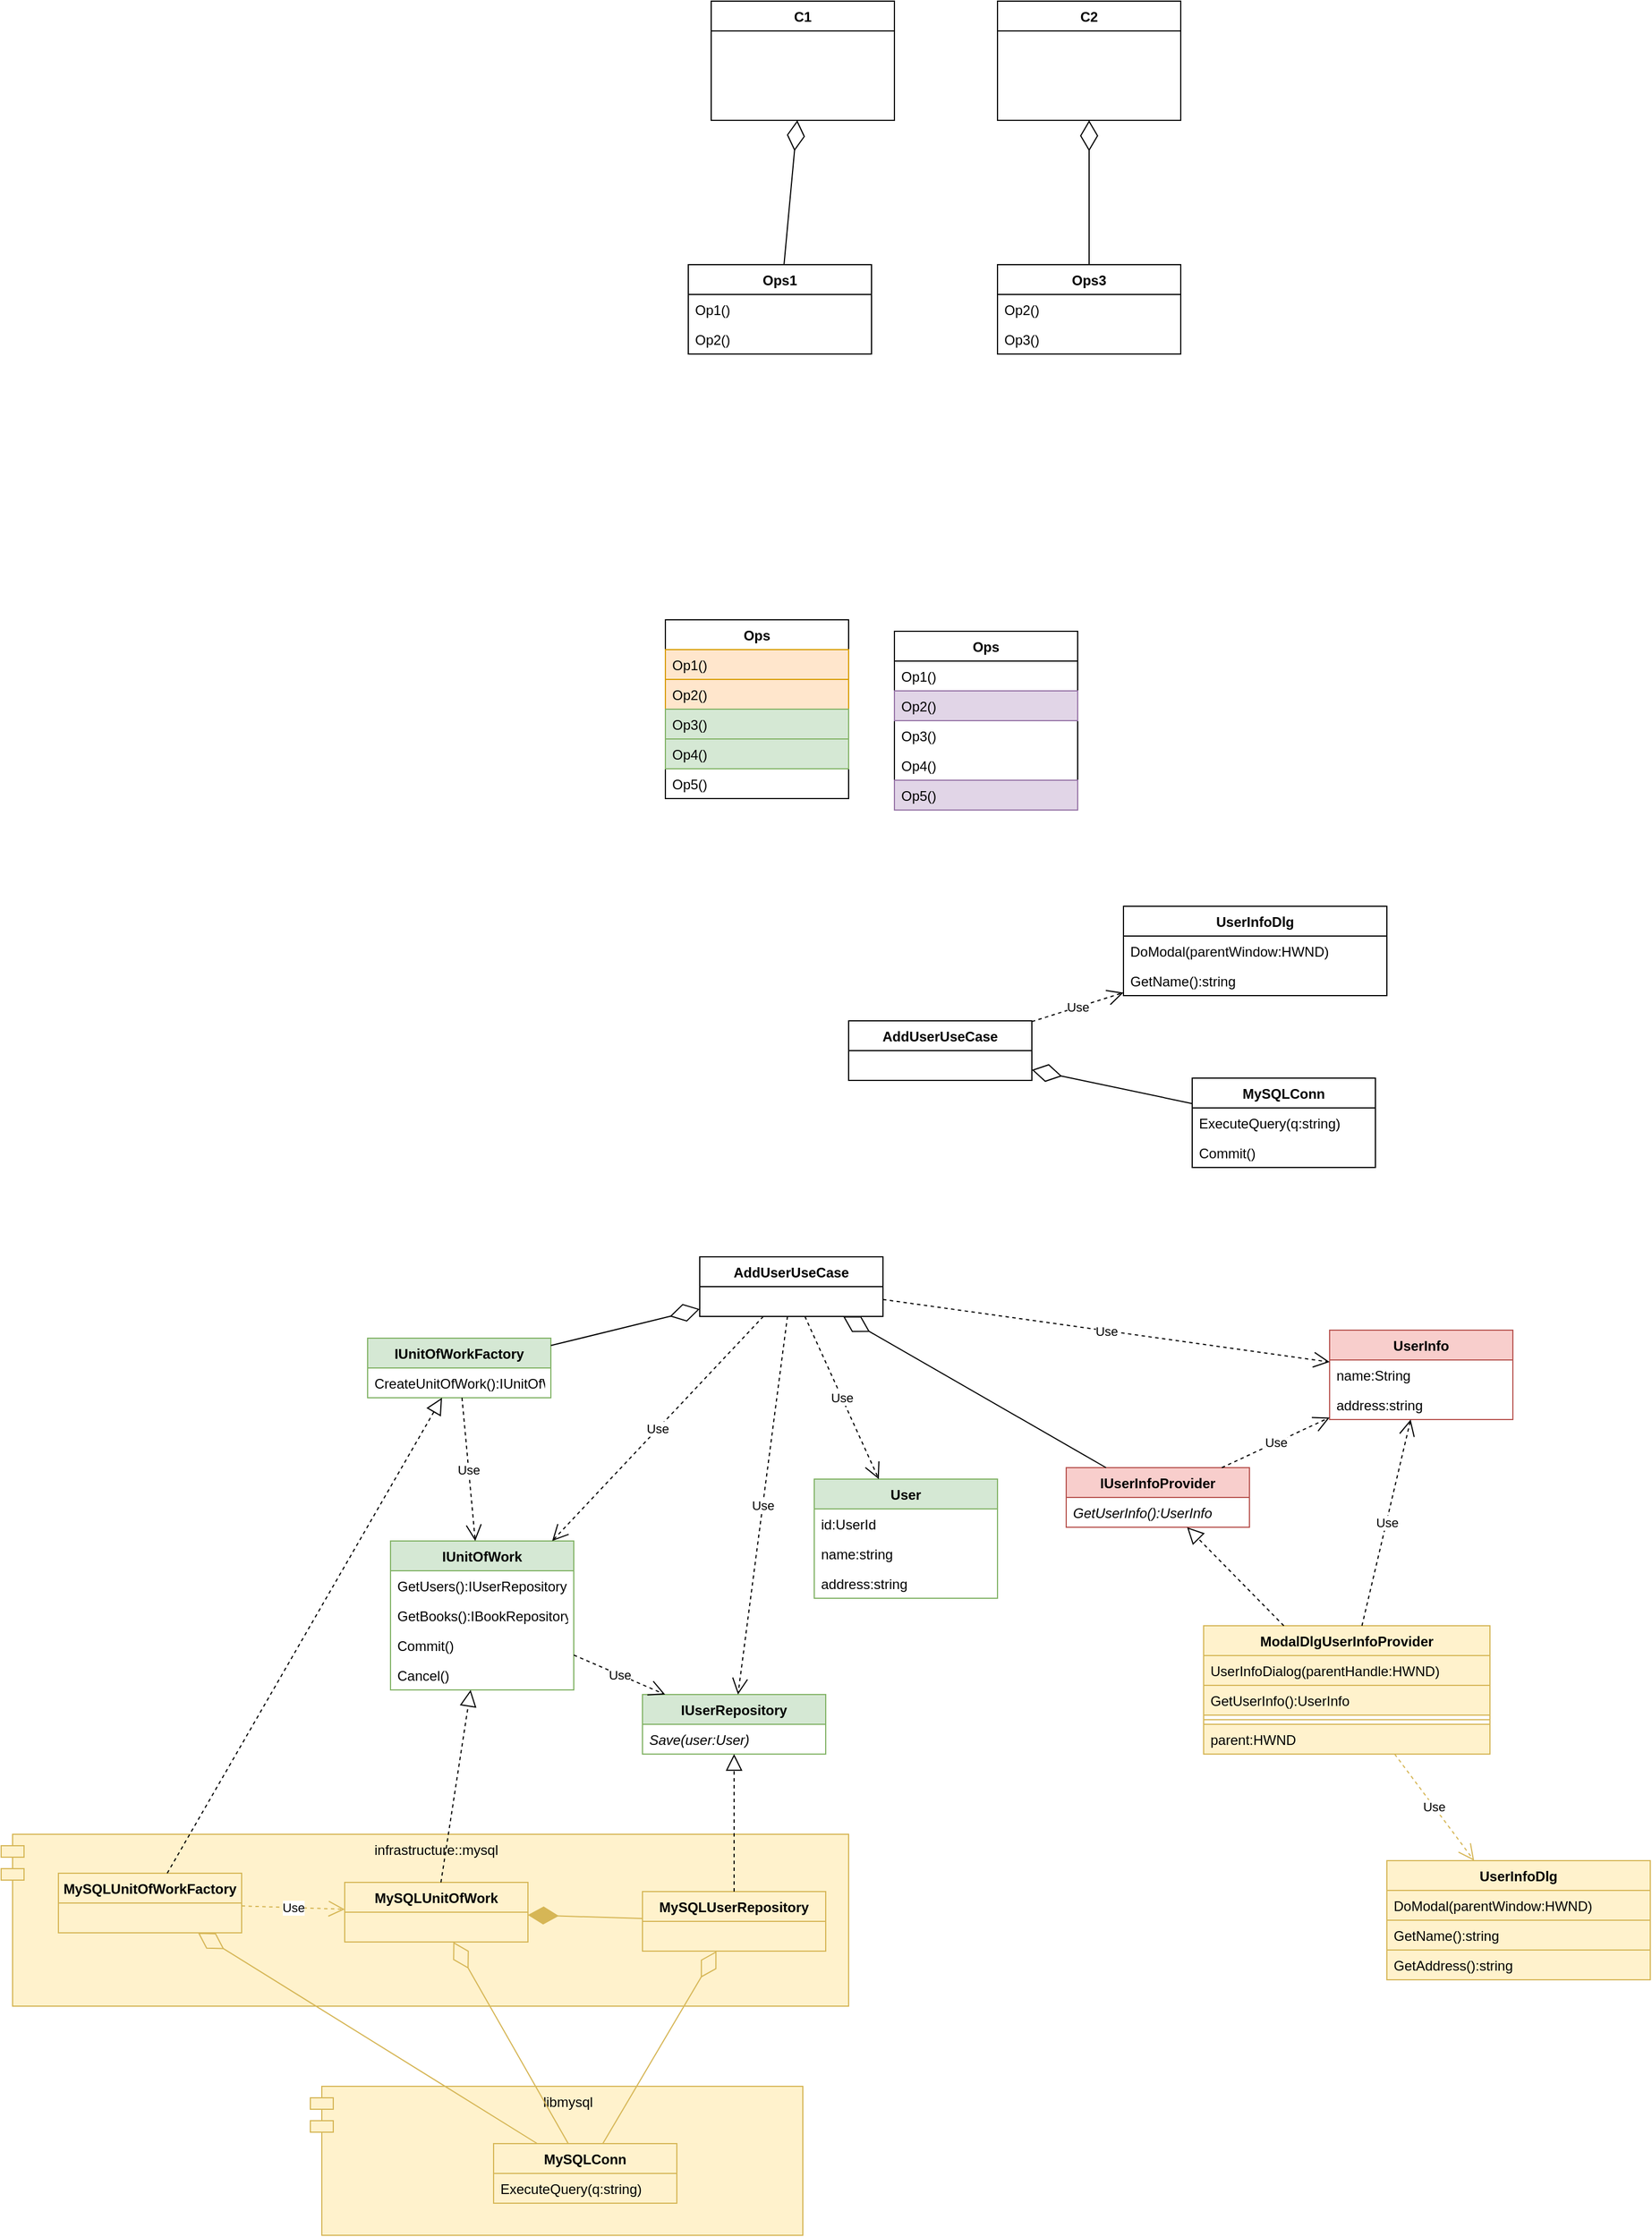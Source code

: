 <mxfile version="14.1.8" type="device"><diagram id="7nuLoMVvRD5tWihp7vIh" name="Страница 1"><mxGraphModel dx="2310" dy="916" grid="1" gridSize="10" guides="1" tooltips="1" connect="1" arrows="1" fold="1" page="1" pageScale="1" pageWidth="827" pageHeight="1169" math="0" shadow="0"><root><mxCell id="0"/><mxCell id="1" parent="0"/><mxCell id="mOiXwI7L3FG3cI6cq_dr-128" value="libmysql" style="shape=module;align=left;spacingLeft=20;align=center;verticalAlign=top;fillColor=#fff2cc;strokeColor=#d6b656;" vertex="1" parent="1"><mxGeometry x="-230" y="1830" width="430" height="130" as="geometry"/></mxCell><mxCell id="mOiXwI7L3FG3cI6cq_dr-127" value="infrastructure::mysql" style="shape=module;align=left;spacingLeft=20;align=center;verticalAlign=top;fillColor=#fff2cc;strokeColor=#d6b656;" vertex="1" parent="1"><mxGeometry x="-500" y="1610" width="740" height="150" as="geometry"/></mxCell><mxCell id="mOiXwI7L3FG3cI6cq_dr-7" value="C1" style="swimlane;fontStyle=1;align=center;verticalAlign=top;childLayout=stackLayout;horizontal=1;startSize=26;horizontalStack=0;resizeParent=1;resizeParentMax=0;resizeLast=0;collapsible=1;marginBottom=0;" vertex="1" parent="1"><mxGeometry x="120" y="10" width="160" height="104" as="geometry"/></mxCell><mxCell id="mOiXwI7L3FG3cI6cq_dr-11" value="C2" style="swimlane;fontStyle=1;align=center;verticalAlign=top;childLayout=stackLayout;horizontal=1;startSize=26;horizontalStack=0;resizeParent=1;resizeParentMax=0;resizeLast=0;collapsible=1;marginBottom=0;" vertex="1" parent="1"><mxGeometry x="370" y="10" width="160" height="104" as="geometry"/></mxCell><mxCell id="mOiXwI7L3FG3cI6cq_dr-15" value="Ops1" style="swimlane;fontStyle=1;align=center;verticalAlign=top;childLayout=stackLayout;horizontal=1;startSize=26;horizontalStack=0;resizeParent=1;resizeParentMax=0;resizeLast=0;collapsible=1;marginBottom=0;" vertex="1" parent="1"><mxGeometry x="100" y="240" width="160" height="78" as="geometry"/></mxCell><mxCell id="mOiXwI7L3FG3cI6cq_dr-16" value="Op1()" style="text;strokeColor=none;fillColor=none;align=left;verticalAlign=top;spacingLeft=4;spacingRight=4;overflow=hidden;rotatable=0;points=[[0,0.5],[1,0.5]];portConstraint=eastwest;" vertex="1" parent="mOiXwI7L3FG3cI6cq_dr-15"><mxGeometry y="26" width="160" height="26" as="geometry"/></mxCell><mxCell id="mOiXwI7L3FG3cI6cq_dr-42" value="Op2()" style="text;strokeColor=none;fillColor=none;align=left;verticalAlign=top;spacingLeft=4;spacingRight=4;overflow=hidden;rotatable=0;points=[[0,0.5],[1,0.5]];portConstraint=eastwest;" vertex="1" parent="mOiXwI7L3FG3cI6cq_dr-15"><mxGeometry y="52" width="160" height="26" as="geometry"/></mxCell><mxCell id="mOiXwI7L3FG3cI6cq_dr-19" value="Ops3" style="swimlane;fontStyle=1;align=center;verticalAlign=top;childLayout=stackLayout;horizontal=1;startSize=26;horizontalStack=0;resizeParent=1;resizeParentMax=0;resizeLast=0;collapsible=1;marginBottom=0;" vertex="1" parent="1"><mxGeometry x="370" y="240" width="160" height="78" as="geometry"/></mxCell><mxCell id="mOiXwI7L3FG3cI6cq_dr-43" value="Op2()" style="text;strokeColor=none;fillColor=none;align=left;verticalAlign=top;spacingLeft=4;spacingRight=4;overflow=hidden;rotatable=0;points=[[0,0.5],[1,0.5]];portConstraint=eastwest;" vertex="1" parent="mOiXwI7L3FG3cI6cq_dr-19"><mxGeometry y="26" width="160" height="26" as="geometry"/></mxCell><mxCell id="mOiXwI7L3FG3cI6cq_dr-22" value="Op3()" style="text;strokeColor=none;fillColor=none;align=left;verticalAlign=top;spacingLeft=4;spacingRight=4;overflow=hidden;rotatable=0;points=[[0,0.5],[1,0.5]];portConstraint=eastwest;" vertex="1" parent="mOiXwI7L3FG3cI6cq_dr-19"><mxGeometry y="52" width="160" height="26" as="geometry"/></mxCell><mxCell id="mOiXwI7L3FG3cI6cq_dr-23" value="" style="endArrow=diamondThin;endFill=0;endSize=24;html=1;" edge="1" parent="1" source="mOiXwI7L3FG3cI6cq_dr-15" target="mOiXwI7L3FG3cI6cq_dr-7"><mxGeometry width="160" relative="1" as="geometry"><mxPoint x="150" y="200" as="sourcePoint"/><mxPoint x="310" y="200" as="targetPoint"/></mxGeometry></mxCell><mxCell id="mOiXwI7L3FG3cI6cq_dr-26" value="" style="endArrow=diamondThin;endFill=0;endSize=24;html=1;" edge="1" parent="1" source="mOiXwI7L3FG3cI6cq_dr-19" target="mOiXwI7L3FG3cI6cq_dr-11"><mxGeometry width="160" relative="1" as="geometry"><mxPoint x="150" y="200" as="sourcePoint"/><mxPoint x="310" y="200" as="targetPoint"/></mxGeometry></mxCell><mxCell id="mOiXwI7L3FG3cI6cq_dr-30" value="Ops" style="swimlane;fontStyle=1;align=center;verticalAlign=top;childLayout=stackLayout;horizontal=1;startSize=26;horizontalStack=0;resizeParent=1;resizeParentMax=0;resizeLast=0;collapsible=1;marginBottom=0;" vertex="1" parent="1"><mxGeometry x="80" y="550" width="160" height="156" as="geometry"/></mxCell><mxCell id="mOiXwI7L3FG3cI6cq_dr-31" value="Op1()" style="text;strokeColor=#d79b00;fillColor=#ffe6cc;align=left;verticalAlign=top;spacingLeft=4;spacingRight=4;overflow=hidden;rotatable=0;points=[[0,0.5],[1,0.5]];portConstraint=eastwest;" vertex="1" parent="mOiXwI7L3FG3cI6cq_dr-30"><mxGeometry y="26" width="160" height="26" as="geometry"/></mxCell><mxCell id="mOiXwI7L3FG3cI6cq_dr-32" value="Op2()" style="text;strokeColor=#d79b00;fillColor=#ffe6cc;align=left;verticalAlign=top;spacingLeft=4;spacingRight=4;overflow=hidden;rotatable=0;points=[[0,0.5],[1,0.5]];portConstraint=eastwest;" vertex="1" parent="mOiXwI7L3FG3cI6cq_dr-30"><mxGeometry y="52" width="160" height="26" as="geometry"/></mxCell><mxCell id="mOiXwI7L3FG3cI6cq_dr-33" value="Op3()" style="text;strokeColor=#82b366;fillColor=#d5e8d4;align=left;verticalAlign=top;spacingLeft=4;spacingRight=4;overflow=hidden;rotatable=0;points=[[0,0.5],[1,0.5]];portConstraint=eastwest;" vertex="1" parent="mOiXwI7L3FG3cI6cq_dr-30"><mxGeometry y="78" width="160" height="26" as="geometry"/></mxCell><mxCell id="mOiXwI7L3FG3cI6cq_dr-34" value="Op4()" style="text;strokeColor=#82b366;fillColor=#d5e8d4;align=left;verticalAlign=top;spacingLeft=4;spacingRight=4;overflow=hidden;rotatable=0;points=[[0,0.5],[1,0.5]];portConstraint=eastwest;" vertex="1" parent="mOiXwI7L3FG3cI6cq_dr-30"><mxGeometry y="104" width="160" height="26" as="geometry"/></mxCell><mxCell id="mOiXwI7L3FG3cI6cq_dr-35" value="Op5()" style="text;strokeColor=none;fillColor=none;align=left;verticalAlign=top;spacingLeft=4;spacingRight=4;overflow=hidden;rotatable=0;points=[[0,0.5],[1,0.5]];portConstraint=eastwest;" vertex="1" parent="mOiXwI7L3FG3cI6cq_dr-30"><mxGeometry y="130" width="160" height="26" as="geometry"/></mxCell><mxCell id="mOiXwI7L3FG3cI6cq_dr-36" value="Ops" style="swimlane;fontStyle=1;align=center;verticalAlign=top;childLayout=stackLayout;horizontal=1;startSize=26;horizontalStack=0;resizeParent=1;resizeParentMax=0;resizeLast=0;collapsible=1;marginBottom=0;" vertex="1" parent="1"><mxGeometry x="280" y="560" width="160" height="156" as="geometry"/></mxCell><mxCell id="mOiXwI7L3FG3cI6cq_dr-37" value="Op1()" style="text;align=left;verticalAlign=top;spacingLeft=4;spacingRight=4;overflow=hidden;rotatable=0;points=[[0,0.5],[1,0.5]];portConstraint=eastwest;" vertex="1" parent="mOiXwI7L3FG3cI6cq_dr-36"><mxGeometry y="26" width="160" height="26" as="geometry"/></mxCell><mxCell id="mOiXwI7L3FG3cI6cq_dr-38" value="Op2()" style="text;align=left;verticalAlign=top;spacingLeft=4;spacingRight=4;overflow=hidden;rotatable=0;points=[[0,0.5],[1,0.5]];portConstraint=eastwest;fillColor=#e1d5e7;strokeColor=#9673a6;" vertex="1" parent="mOiXwI7L3FG3cI6cq_dr-36"><mxGeometry y="52" width="160" height="26" as="geometry"/></mxCell><mxCell id="mOiXwI7L3FG3cI6cq_dr-39" value="Op3()" style="text;align=left;verticalAlign=top;spacingLeft=4;spacingRight=4;overflow=hidden;rotatable=0;points=[[0,0.5],[1,0.5]];portConstraint=eastwest;" vertex="1" parent="mOiXwI7L3FG3cI6cq_dr-36"><mxGeometry y="78" width="160" height="26" as="geometry"/></mxCell><mxCell id="mOiXwI7L3FG3cI6cq_dr-40" value="Op4()" style="text;align=left;verticalAlign=top;spacingLeft=4;spacingRight=4;overflow=hidden;rotatable=0;points=[[0,0.5],[1,0.5]];portConstraint=eastwest;" vertex="1" parent="mOiXwI7L3FG3cI6cq_dr-36"><mxGeometry y="104" width="160" height="26" as="geometry"/></mxCell><mxCell id="mOiXwI7L3FG3cI6cq_dr-41" value="Op5()" style="text;strokeColor=#9673a6;fillColor=#e1d5e7;align=left;verticalAlign=top;spacingLeft=4;spacingRight=4;overflow=hidden;rotatable=0;points=[[0,0.5],[1,0.5]];portConstraint=eastwest;" vertex="1" parent="mOiXwI7L3FG3cI6cq_dr-36"><mxGeometry y="130" width="160" height="26" as="geometry"/></mxCell><mxCell id="mOiXwI7L3FG3cI6cq_dr-44" value="AddUserUseCase" style="swimlane;fontStyle=1;align=center;verticalAlign=top;childLayout=stackLayout;horizontal=1;startSize=26;horizontalStack=0;resizeParent=1;resizeParentMax=0;resizeLast=0;collapsible=1;marginBottom=0;" vertex="1" parent="1"><mxGeometry x="240" y="900" width="160" height="52" as="geometry"/></mxCell><mxCell id="mOiXwI7L3FG3cI6cq_dr-48" value="UserInfoDlg" style="swimlane;fontStyle=1;align=center;verticalAlign=top;childLayout=stackLayout;horizontal=1;startSize=26;horizontalStack=0;resizeParent=1;resizeParentMax=0;resizeLast=0;collapsible=1;marginBottom=0;" vertex="1" parent="1"><mxGeometry x="480" y="800" width="230" height="78" as="geometry"/></mxCell><mxCell id="mOiXwI7L3FG3cI6cq_dr-49" value="DoModal(parentWindow:HWND)" style="text;strokeColor=none;fillColor=none;align=left;verticalAlign=top;spacingLeft=4;spacingRight=4;overflow=hidden;rotatable=0;points=[[0,0.5],[1,0.5]];portConstraint=eastwest;" vertex="1" parent="mOiXwI7L3FG3cI6cq_dr-48"><mxGeometry y="26" width="230" height="26" as="geometry"/></mxCell><mxCell id="mOiXwI7L3FG3cI6cq_dr-54" value="GetName():string" style="text;strokeColor=none;fillColor=none;align=left;verticalAlign=top;spacingLeft=4;spacingRight=4;overflow=hidden;rotatable=0;points=[[0,0.5],[1,0.5]];portConstraint=eastwest;" vertex="1" parent="mOiXwI7L3FG3cI6cq_dr-48"><mxGeometry y="52" width="230" height="26" as="geometry"/></mxCell><mxCell id="mOiXwI7L3FG3cI6cq_dr-53" value="Use" style="endArrow=open;endSize=12;dashed=1;html=1;" edge="1" parent="1" source="mOiXwI7L3FG3cI6cq_dr-44" target="mOiXwI7L3FG3cI6cq_dr-48"><mxGeometry width="160" relative="1" as="geometry"><mxPoint x="330" y="1020" as="sourcePoint"/><mxPoint x="490" y="1020" as="targetPoint"/></mxGeometry></mxCell><mxCell id="mOiXwI7L3FG3cI6cq_dr-55" value="MySQLConn" style="swimlane;fontStyle=1;align=center;verticalAlign=top;childLayout=stackLayout;horizontal=1;startSize=26;horizontalStack=0;resizeParent=1;resizeParentMax=0;resizeLast=0;collapsible=1;marginBottom=0;" vertex="1" parent="1"><mxGeometry x="540" y="950" width="160" height="78" as="geometry"/></mxCell><mxCell id="mOiXwI7L3FG3cI6cq_dr-56" value="ExecuteQuery(q:string)" style="text;strokeColor=none;fillColor=none;align=left;verticalAlign=top;spacingLeft=4;spacingRight=4;overflow=hidden;rotatable=0;points=[[0,0.5],[1,0.5]];portConstraint=eastwest;" vertex="1" parent="mOiXwI7L3FG3cI6cq_dr-55"><mxGeometry y="26" width="160" height="26" as="geometry"/></mxCell><mxCell id="mOiXwI7L3FG3cI6cq_dr-59" value="Commit()" style="text;strokeColor=none;fillColor=none;align=left;verticalAlign=top;spacingLeft=4;spacingRight=4;overflow=hidden;rotatable=0;points=[[0,0.5],[1,0.5]];portConstraint=eastwest;" vertex="1" parent="mOiXwI7L3FG3cI6cq_dr-55"><mxGeometry y="52" width="160" height="26" as="geometry"/></mxCell><mxCell id="mOiXwI7L3FG3cI6cq_dr-58" value="" style="endArrow=diamondThin;endFill=0;endSize=24;html=1;" edge="1" parent="1" source="mOiXwI7L3FG3cI6cq_dr-55" target="mOiXwI7L3FG3cI6cq_dr-44"><mxGeometry width="160" relative="1" as="geometry"><mxPoint x="240" y="1110" as="sourcePoint"/><mxPoint x="400" y="1110" as="targetPoint"/></mxGeometry></mxCell><mxCell id="mOiXwI7L3FG3cI6cq_dr-60" value="AddUserUseCase" style="swimlane;fontStyle=1;align=center;verticalAlign=top;childLayout=stackLayout;horizontal=1;startSize=26;horizontalStack=0;resizeParent=1;resizeParentMax=0;resizeLast=0;collapsible=1;marginBottom=0;" vertex="1" parent="1"><mxGeometry x="110" y="1106" width="160" height="52" as="geometry"/></mxCell><mxCell id="mOiXwI7L3FG3cI6cq_dr-61" value="IUserInfoProvider" style="swimlane;fontStyle=1;align=center;verticalAlign=top;childLayout=stackLayout;horizontal=1;startSize=26;horizontalStack=0;resizeParent=1;resizeParentMax=0;resizeLast=0;collapsible=1;marginBottom=0;fillColor=#f8cecc;strokeColor=#b85450;" vertex="1" parent="1"><mxGeometry x="430" y="1290" width="160" height="52" as="geometry"/></mxCell><mxCell id="mOiXwI7L3FG3cI6cq_dr-62" value="GetUserInfo():UserInfo" style="text;strokeColor=none;fillColor=none;align=left;verticalAlign=top;spacingLeft=4;spacingRight=4;overflow=hidden;rotatable=0;points=[[0,0.5],[1,0.5]];portConstraint=eastwest;fontStyle=2" vertex="1" parent="mOiXwI7L3FG3cI6cq_dr-61"><mxGeometry y="26" width="160" height="26" as="geometry"/></mxCell><mxCell id="mOiXwI7L3FG3cI6cq_dr-65" value="ModalDlgUserInfoProvider" style="swimlane;fontStyle=1;align=center;verticalAlign=top;childLayout=stackLayout;horizontal=1;startSize=26;horizontalStack=0;resizeParent=1;resizeParentMax=0;resizeLast=0;collapsible=1;marginBottom=0;fillColor=#fff2cc;strokeColor=#d6b656;" vertex="1" parent="1"><mxGeometry x="550" y="1428" width="250" height="112" as="geometry"/></mxCell><mxCell id="mOiXwI7L3FG3cI6cq_dr-66" value="UserInfoDialog(parentHandle:HWND)" style="text;strokeColor=#d6b656;fillColor=#fff2cc;align=left;verticalAlign=top;spacingLeft=4;spacingRight=4;overflow=hidden;rotatable=0;points=[[0,0.5],[1,0.5]];portConstraint=eastwest;" vertex="1" parent="mOiXwI7L3FG3cI6cq_dr-65"><mxGeometry y="26" width="250" height="26" as="geometry"/></mxCell><mxCell id="mOiXwI7L3FG3cI6cq_dr-70" value="GetUserInfo():UserInfo" style="text;strokeColor=#d6b656;fillColor=#fff2cc;align=left;verticalAlign=top;spacingLeft=4;spacingRight=4;overflow=hidden;rotatable=0;points=[[0,0.5],[1,0.5]];portConstraint=eastwest;fontStyle=0" vertex="1" parent="mOiXwI7L3FG3cI6cq_dr-65"><mxGeometry y="52" width="250" height="26" as="geometry"/></mxCell><mxCell id="mOiXwI7L3FG3cI6cq_dr-67" value="" style="line;strokeWidth=1;fillColor=#fff2cc;align=left;verticalAlign=middle;spacingTop=-1;spacingLeft=3;spacingRight=3;rotatable=0;labelPosition=right;points=[];portConstraint=eastwest;strokeColor=#d6b656;" vertex="1" parent="mOiXwI7L3FG3cI6cq_dr-65"><mxGeometry y="78" width="250" height="8" as="geometry"/></mxCell><mxCell id="mOiXwI7L3FG3cI6cq_dr-68" value="parent:HWND" style="text;strokeColor=#d6b656;fillColor=#fff2cc;align=left;verticalAlign=top;spacingLeft=4;spacingRight=4;overflow=hidden;rotatable=0;points=[[0,0.5],[1,0.5]];portConstraint=eastwest;" vertex="1" parent="mOiXwI7L3FG3cI6cq_dr-65"><mxGeometry y="86" width="250" height="26" as="geometry"/></mxCell><mxCell id="mOiXwI7L3FG3cI6cq_dr-69" value="" style="endArrow=block;dashed=1;endFill=0;endSize=12;html=1;" edge="1" parent="1" source="mOiXwI7L3FG3cI6cq_dr-65" target="mOiXwI7L3FG3cI6cq_dr-61"><mxGeometry width="160" relative="1" as="geometry"><mxPoint x="440" y="1410" as="sourcePoint"/><mxPoint x="600" y="1410" as="targetPoint"/></mxGeometry></mxCell><mxCell id="mOiXwI7L3FG3cI6cq_dr-71" value="UserInfoDlg" style="swimlane;fontStyle=1;align=center;verticalAlign=top;childLayout=stackLayout;horizontal=1;startSize=26;horizontalStack=0;resizeParent=1;resizeParentMax=0;resizeLast=0;collapsible=1;marginBottom=0;fillColor=#fff2cc;strokeColor=#d6b656;" vertex="1" parent="1"><mxGeometry x="710" y="1633" width="230" height="104" as="geometry"/></mxCell><mxCell id="mOiXwI7L3FG3cI6cq_dr-72" value="DoModal(parentWindow:HWND)" style="text;strokeColor=#d6b656;fillColor=#fff2cc;align=left;verticalAlign=top;spacingLeft=4;spacingRight=4;overflow=hidden;rotatable=0;points=[[0,0.5],[1,0.5]];portConstraint=eastwest;" vertex="1" parent="mOiXwI7L3FG3cI6cq_dr-71"><mxGeometry y="26" width="230" height="26" as="geometry"/></mxCell><mxCell id="mOiXwI7L3FG3cI6cq_dr-73" value="GetName():string" style="text;strokeColor=#d6b656;fillColor=#fff2cc;align=left;verticalAlign=top;spacingLeft=4;spacingRight=4;overflow=hidden;rotatable=0;points=[[0,0.5],[1,0.5]];portConstraint=eastwest;" vertex="1" parent="mOiXwI7L3FG3cI6cq_dr-71"><mxGeometry y="52" width="230" height="26" as="geometry"/></mxCell><mxCell id="mOiXwI7L3FG3cI6cq_dr-75" value="GetAddress():string" style="text;strokeColor=#d6b656;fillColor=#fff2cc;align=left;verticalAlign=top;spacingLeft=4;spacingRight=4;overflow=hidden;rotatable=0;points=[[0,0.5],[1,0.5]];portConstraint=eastwest;" vertex="1" parent="mOiXwI7L3FG3cI6cq_dr-71"><mxGeometry y="78" width="230" height="26" as="geometry"/></mxCell><mxCell id="mOiXwI7L3FG3cI6cq_dr-74" value="Use" style="endArrow=open;endSize=12;dashed=1;html=1;fillColor=#fff2cc;strokeColor=#d6b656;" edge="1" parent="1" source="mOiXwI7L3FG3cI6cq_dr-65" target="mOiXwI7L3FG3cI6cq_dr-71"><mxGeometry width="160" relative="1" as="geometry"><mxPoint x="730" y="1640" as="sourcePoint"/><mxPoint x="890" y="1640" as="targetPoint"/></mxGeometry></mxCell><mxCell id="mOiXwI7L3FG3cI6cq_dr-76" value="UserInfo" style="swimlane;fontStyle=1;align=center;verticalAlign=top;childLayout=stackLayout;horizontal=1;startSize=26;horizontalStack=0;resizeParent=1;resizeParentMax=0;resizeLast=0;collapsible=1;marginBottom=0;fillColor=#f8cecc;strokeColor=#b85450;" vertex="1" parent="1"><mxGeometry x="660" y="1170" width="160" height="78" as="geometry"/></mxCell><mxCell id="mOiXwI7L3FG3cI6cq_dr-77" value="name:String" style="text;strokeColor=none;fillColor=none;align=left;verticalAlign=top;spacingLeft=4;spacingRight=4;overflow=hidden;rotatable=0;points=[[0,0.5],[1,0.5]];portConstraint=eastwest;" vertex="1" parent="mOiXwI7L3FG3cI6cq_dr-76"><mxGeometry y="26" width="160" height="26" as="geometry"/></mxCell><mxCell id="mOiXwI7L3FG3cI6cq_dr-79" value="address:string" style="text;strokeColor=none;fillColor=none;align=left;verticalAlign=top;spacingLeft=4;spacingRight=4;overflow=hidden;rotatable=0;points=[[0,0.5],[1,0.5]];portConstraint=eastwest;" vertex="1" parent="mOiXwI7L3FG3cI6cq_dr-76"><mxGeometry y="52" width="160" height="26" as="geometry"/></mxCell><mxCell id="mOiXwI7L3FG3cI6cq_dr-80" value="Use" style="endArrow=open;endSize=12;dashed=1;html=1;" edge="1" parent="1" source="mOiXwI7L3FG3cI6cq_dr-65" target="mOiXwI7L3FG3cI6cq_dr-76"><mxGeometry width="160" relative="1" as="geometry"><mxPoint x="730" y="1640" as="sourcePoint"/><mxPoint x="890" y="1640" as="targetPoint"/></mxGeometry></mxCell><mxCell id="mOiXwI7L3FG3cI6cq_dr-81" value="Use" style="endArrow=open;endSize=12;dashed=1;html=1;" edge="1" parent="1" source="mOiXwI7L3FG3cI6cq_dr-61" target="mOiXwI7L3FG3cI6cq_dr-76"><mxGeometry width="160" relative="1" as="geometry"><mxPoint x="730" y="1640" as="sourcePoint"/><mxPoint x="890" y="1640" as="targetPoint"/></mxGeometry></mxCell><mxCell id="mOiXwI7L3FG3cI6cq_dr-83" value="IUserRepository" style="swimlane;fontStyle=1;align=center;verticalAlign=top;childLayout=stackLayout;horizontal=1;startSize=26;horizontalStack=0;resizeParent=1;resizeParentMax=0;resizeLast=0;collapsible=1;marginBottom=0;fillColor=#d5e8d4;strokeColor=#82b366;" vertex="1" parent="1"><mxGeometry x="60" y="1488" width="160" height="52" as="geometry"/></mxCell><mxCell id="mOiXwI7L3FG3cI6cq_dr-84" value="Save(user:User)" style="text;strokeColor=none;fillColor=none;align=left;verticalAlign=top;spacingLeft=4;spacingRight=4;overflow=hidden;rotatable=0;points=[[0,0.5],[1,0.5]];portConstraint=eastwest;fontStyle=2" vertex="1" parent="mOiXwI7L3FG3cI6cq_dr-83"><mxGeometry y="26" width="160" height="26" as="geometry"/></mxCell><mxCell id="mOiXwI7L3FG3cI6cq_dr-87" value="" style="endArrow=diamondThin;endFill=0;endSize=24;html=1;" edge="1" parent="1" source="mOiXwI7L3FG3cI6cq_dr-61" target="mOiXwI7L3FG3cI6cq_dr-60"><mxGeometry width="160" relative="1" as="geometry"><mxPoint x="300" y="1380" as="sourcePoint"/><mxPoint x="460" y="1380" as="targetPoint"/></mxGeometry></mxCell><mxCell id="mOiXwI7L3FG3cI6cq_dr-88" value="Use" style="endArrow=open;endSize=12;dashed=1;html=1;" edge="1" parent="1" source="mOiXwI7L3FG3cI6cq_dr-60" target="mOiXwI7L3FG3cI6cq_dr-83"><mxGeometry width="160" relative="1" as="geometry"><mxPoint x="290" y="1330" as="sourcePoint"/><mxPoint x="450" y="1330" as="targetPoint"/></mxGeometry></mxCell><mxCell id="mOiXwI7L3FG3cI6cq_dr-89" value="User" style="swimlane;fontStyle=1;align=center;verticalAlign=top;childLayout=stackLayout;horizontal=1;startSize=26;horizontalStack=0;resizeParent=1;resizeParentMax=0;resizeLast=0;collapsible=1;marginBottom=0;fillColor=#d5e8d4;strokeColor=#82b366;" vertex="1" parent="1"><mxGeometry x="210" y="1300" width="160" height="104" as="geometry"/></mxCell><mxCell id="mOiXwI7L3FG3cI6cq_dr-92" value="id:UserId" style="text;strokeColor=none;fillColor=none;align=left;verticalAlign=top;spacingLeft=4;spacingRight=4;overflow=hidden;rotatable=0;points=[[0,0.5],[1,0.5]];portConstraint=eastwest;" vertex="1" parent="mOiXwI7L3FG3cI6cq_dr-89"><mxGeometry y="26" width="160" height="26" as="geometry"/></mxCell><mxCell id="mOiXwI7L3FG3cI6cq_dr-90" value="name:string" style="text;strokeColor=none;fillColor=none;align=left;verticalAlign=top;spacingLeft=4;spacingRight=4;overflow=hidden;rotatable=0;points=[[0,0.5],[1,0.5]];portConstraint=eastwest;" vertex="1" parent="mOiXwI7L3FG3cI6cq_dr-89"><mxGeometry y="52" width="160" height="26" as="geometry"/></mxCell><mxCell id="mOiXwI7L3FG3cI6cq_dr-93" value="address:string" style="text;strokeColor=none;fillColor=none;align=left;verticalAlign=top;spacingLeft=4;spacingRight=4;overflow=hidden;rotatable=0;points=[[0,0.5],[1,0.5]];portConstraint=eastwest;" vertex="1" parent="mOiXwI7L3FG3cI6cq_dr-89"><mxGeometry y="78" width="160" height="26" as="geometry"/></mxCell><mxCell id="mOiXwI7L3FG3cI6cq_dr-94" value="Use" style="endArrow=open;endSize=12;dashed=1;html=1;" edge="1" parent="1" source="mOiXwI7L3FG3cI6cq_dr-60" target="mOiXwI7L3FG3cI6cq_dr-89"><mxGeometry width="160" relative="1" as="geometry"><mxPoint x="290" y="1330" as="sourcePoint"/><mxPoint x="450" y="1330" as="targetPoint"/></mxGeometry></mxCell><mxCell id="mOiXwI7L3FG3cI6cq_dr-95" value="Use" style="endArrow=open;endSize=12;dashed=1;html=1;" edge="1" parent="1" source="mOiXwI7L3FG3cI6cq_dr-60" target="mOiXwI7L3FG3cI6cq_dr-76"><mxGeometry width="160" relative="1" as="geometry"><mxPoint x="730" y="1640" as="sourcePoint"/><mxPoint x="890" y="1640" as="targetPoint"/></mxGeometry></mxCell><mxCell id="mOiXwI7L3FG3cI6cq_dr-96" value="IUnitOfWork" style="swimlane;fontStyle=1;align=center;verticalAlign=top;childLayout=stackLayout;horizontal=1;startSize=26;horizontalStack=0;resizeParent=1;resizeParentMax=0;resizeLast=0;collapsible=1;marginBottom=0;fillColor=#d5e8d4;strokeColor=#82b366;" vertex="1" parent="1"><mxGeometry x="-160" y="1354" width="160" height="130" as="geometry"/></mxCell><mxCell id="mOiXwI7L3FG3cI6cq_dr-97" value="GetUsers():IUserRepository" style="text;strokeColor=none;fillColor=none;align=left;verticalAlign=top;spacingLeft=4;spacingRight=4;overflow=hidden;rotatable=0;points=[[0,0.5],[1,0.5]];portConstraint=eastwest;" vertex="1" parent="mOiXwI7L3FG3cI6cq_dr-96"><mxGeometry y="26" width="160" height="26" as="geometry"/></mxCell><mxCell id="mOiXwI7L3FG3cI6cq_dr-101" value="GetBooks():IBookRepository" style="text;strokeColor=none;fillColor=none;align=left;verticalAlign=top;spacingLeft=4;spacingRight=4;overflow=hidden;rotatable=0;points=[[0,0.5],[1,0.5]];portConstraint=eastwest;" vertex="1" parent="mOiXwI7L3FG3cI6cq_dr-96"><mxGeometry y="52" width="160" height="26" as="geometry"/></mxCell><mxCell id="mOiXwI7L3FG3cI6cq_dr-99" value="Commit()" style="text;strokeColor=none;fillColor=none;align=left;verticalAlign=top;spacingLeft=4;spacingRight=4;overflow=hidden;rotatable=0;points=[[0,0.5],[1,0.5]];portConstraint=eastwest;" vertex="1" parent="mOiXwI7L3FG3cI6cq_dr-96"><mxGeometry y="78" width="160" height="26" as="geometry"/></mxCell><mxCell id="mOiXwI7L3FG3cI6cq_dr-100" value="Cancel()" style="text;strokeColor=none;fillColor=none;align=left;verticalAlign=top;spacingLeft=4;spacingRight=4;overflow=hidden;rotatable=0;points=[[0,0.5],[1,0.5]];portConstraint=eastwest;" vertex="1" parent="mOiXwI7L3FG3cI6cq_dr-96"><mxGeometry y="104" width="160" height="26" as="geometry"/></mxCell><mxCell id="mOiXwI7L3FG3cI6cq_dr-102" value="Use" style="endArrow=open;endSize=12;dashed=1;html=1;" edge="1" parent="1" source="mOiXwI7L3FG3cI6cq_dr-60" target="mOiXwI7L3FG3cI6cq_dr-96"><mxGeometry width="160" relative="1" as="geometry"><mxPoint x="290" y="1330" as="sourcePoint"/><mxPoint x="450" y="1330" as="targetPoint"/></mxGeometry></mxCell><mxCell id="mOiXwI7L3FG3cI6cq_dr-103" value="Use" style="endArrow=open;endSize=12;dashed=1;html=1;" edge="1" parent="1" source="mOiXwI7L3FG3cI6cq_dr-96" target="mOiXwI7L3FG3cI6cq_dr-83"><mxGeometry width="160" relative="1" as="geometry"><mxPoint x="290" y="1330" as="sourcePoint"/><mxPoint x="450" y="1330" as="targetPoint"/></mxGeometry></mxCell><mxCell id="mOiXwI7L3FG3cI6cq_dr-104" value="MySQLUserRepository" style="swimlane;fontStyle=1;align=center;verticalAlign=top;childLayout=stackLayout;horizontal=1;startSize=26;horizontalStack=0;resizeParent=1;resizeParentMax=0;resizeLast=0;collapsible=1;marginBottom=0;fillColor=#fff2cc;strokeColor=#d6b656;" vertex="1" parent="1"><mxGeometry x="60" y="1660" width="160" height="52" as="geometry"/></mxCell><mxCell id="mOiXwI7L3FG3cI6cq_dr-108" value="" style="endArrow=block;dashed=1;endFill=0;endSize=12;html=1;" edge="1" parent="1" source="mOiXwI7L3FG3cI6cq_dr-104" target="mOiXwI7L3FG3cI6cq_dr-83"><mxGeometry width="160" relative="1" as="geometry"><mxPoint x="30" y="1600" as="sourcePoint"/><mxPoint x="190" y="1600" as="targetPoint"/></mxGeometry></mxCell><mxCell id="mOiXwI7L3FG3cI6cq_dr-109" value="MySQLConn" style="swimlane;fontStyle=1;align=center;verticalAlign=top;childLayout=stackLayout;horizontal=1;startSize=26;horizontalStack=0;resizeParent=1;resizeParentMax=0;resizeLast=0;collapsible=1;marginBottom=0;fillColor=#fff2cc;strokeColor=#d6b656;" vertex="1" parent="1"><mxGeometry x="-70" y="1880" width="160" height="52" as="geometry"/></mxCell><mxCell id="mOiXwI7L3FG3cI6cq_dr-110" value="ExecuteQuery(q:string)" style="text;strokeColor=#d6b656;fillColor=#fff2cc;align=left;verticalAlign=top;spacingLeft=4;spacingRight=4;overflow=hidden;rotatable=0;points=[[0,0.5],[1,0.5]];portConstraint=eastwest;" vertex="1" parent="mOiXwI7L3FG3cI6cq_dr-109"><mxGeometry y="26" width="160" height="26" as="geometry"/></mxCell><mxCell id="mOiXwI7L3FG3cI6cq_dr-112" value="" style="endArrow=diamondThin;endFill=0;endSize=24;html=1;fillColor=#fff2cc;strokeColor=#d6b656;" edge="1" parent="1" source="mOiXwI7L3FG3cI6cq_dr-109" target="mOiXwI7L3FG3cI6cq_dr-104"><mxGeometry width="160" relative="1" as="geometry"><mxPoint x="-160" y="1730" as="sourcePoint"/><mxPoint y="1730" as="targetPoint"/></mxGeometry></mxCell><mxCell id="mOiXwI7L3FG3cI6cq_dr-113" value="MySQLUnitOfWork" style="swimlane;fontStyle=1;align=center;verticalAlign=top;childLayout=stackLayout;horizontal=1;startSize=26;horizontalStack=0;resizeParent=1;resizeParentMax=0;resizeLast=0;collapsible=1;marginBottom=0;fillColor=#fff2cc;strokeColor=#d6b656;" vertex="1" parent="1"><mxGeometry x="-200" y="1652" width="160" height="52" as="geometry"/></mxCell><mxCell id="mOiXwI7L3FG3cI6cq_dr-114" value="" style="endArrow=block;dashed=1;endFill=0;endSize=12;html=1;" edge="1" parent="1" source="mOiXwI7L3FG3cI6cq_dr-113" target="mOiXwI7L3FG3cI6cq_dr-96"><mxGeometry width="160" relative="1" as="geometry"><mxPoint x="-120" y="1590" as="sourcePoint"/><mxPoint x="40" y="1590" as="targetPoint"/></mxGeometry></mxCell><mxCell id="mOiXwI7L3FG3cI6cq_dr-116" value="" style="endArrow=diamondThin;endFill=1;endSize=24;html=1;fillColor=#fff2cc;strokeColor=#d6b656;" edge="1" parent="1" source="mOiXwI7L3FG3cI6cq_dr-104" target="mOiXwI7L3FG3cI6cq_dr-113"><mxGeometry width="160" relative="1" as="geometry"><mxPoint x="-110" y="1790" as="sourcePoint"/><mxPoint x="50" y="1790" as="targetPoint"/></mxGeometry></mxCell><mxCell id="mOiXwI7L3FG3cI6cq_dr-117" value="" style="endArrow=diamondThin;endFill=0;endSize=24;html=1;fillColor=#fff2cc;strokeColor=#d6b656;" edge="1" parent="1" source="mOiXwI7L3FG3cI6cq_dr-109" target="mOiXwI7L3FG3cI6cq_dr-113"><mxGeometry width="160" relative="1" as="geometry"><mxPoint x="-160" y="1730" as="sourcePoint"/><mxPoint y="1730" as="targetPoint"/></mxGeometry></mxCell><mxCell id="mOiXwI7L3FG3cI6cq_dr-119" value="IUnitOfWorkFactory" style="swimlane;fontStyle=1;align=center;verticalAlign=top;childLayout=stackLayout;horizontal=1;startSize=26;horizontalStack=0;resizeParent=1;resizeParentMax=0;resizeLast=0;collapsible=1;marginBottom=0;fillColor=#d5e8d4;strokeColor=#82b366;" vertex="1" parent="1"><mxGeometry x="-180" y="1177" width="160" height="52" as="geometry"/></mxCell><mxCell id="mOiXwI7L3FG3cI6cq_dr-120" value="CreateUnitOfWork():IUnitOfWork" style="text;strokeColor=none;fillColor=none;align=left;verticalAlign=top;spacingLeft=4;spacingRight=4;overflow=hidden;rotatable=0;points=[[0,0.5],[1,0.5]];portConstraint=eastwest;" vertex="1" parent="mOiXwI7L3FG3cI6cq_dr-119"><mxGeometry y="26" width="160" height="26" as="geometry"/></mxCell><mxCell id="mOiXwI7L3FG3cI6cq_dr-123" value="" style="endArrow=diamondThin;endFill=0;endSize=24;html=1;" edge="1" parent="1" source="mOiXwI7L3FG3cI6cq_dr-119" target="mOiXwI7L3FG3cI6cq_dr-60"><mxGeometry width="160" relative="1" as="geometry"><mxPoint x="300" y="1380" as="sourcePoint"/><mxPoint x="460" y="1380" as="targetPoint"/></mxGeometry></mxCell><mxCell id="mOiXwI7L3FG3cI6cq_dr-124" value="Use" style="endArrow=open;endSize=12;dashed=1;html=1;" edge="1" parent="1" source="mOiXwI7L3FG3cI6cq_dr-119" target="mOiXwI7L3FG3cI6cq_dr-96"><mxGeometry width="160" relative="1" as="geometry"><mxPoint x="290" y="1330" as="sourcePoint"/><mxPoint x="450" y="1330" as="targetPoint"/></mxGeometry></mxCell><mxCell id="mOiXwI7L3FG3cI6cq_dr-125" value="MySQLUnitOfWorkFactory" style="swimlane;fontStyle=1;align=center;verticalAlign=top;childLayout=stackLayout;horizontal=1;startSize=26;horizontalStack=0;resizeParent=1;resizeParentMax=0;resizeLast=0;collapsible=1;marginBottom=0;fillColor=#fff2cc;strokeColor=#d6b656;" vertex="1" parent="1"><mxGeometry x="-450" y="1644" width="160" height="52" as="geometry"/></mxCell><mxCell id="mOiXwI7L3FG3cI6cq_dr-126" value="" style="endArrow=block;dashed=1;endFill=0;endSize=12;html=1;" edge="1" parent="1" source="mOiXwI7L3FG3cI6cq_dr-125" target="mOiXwI7L3FG3cI6cq_dr-119"><mxGeometry width="160" relative="1" as="geometry"><mxPoint x="-400" y="1460" as="sourcePoint"/><mxPoint x="-240" y="1460" as="targetPoint"/></mxGeometry></mxCell><mxCell id="mOiXwI7L3FG3cI6cq_dr-131" value="Use" style="endArrow=open;endSize=12;dashed=1;html=1;fillColor=#fff2cc;strokeColor=#d6b656;" edge="1" parent="1" source="mOiXwI7L3FG3cI6cq_dr-125" target="mOiXwI7L3FG3cI6cq_dr-113"><mxGeometry width="160" relative="1" as="geometry"><mxPoint x="-390" y="1720" as="sourcePoint"/><mxPoint x="-230" y="1720" as="targetPoint"/></mxGeometry></mxCell><mxCell id="mOiXwI7L3FG3cI6cq_dr-132" value="" style="endArrow=diamondThin;endFill=0;endSize=24;html=1;fillColor=#fff2cc;strokeColor=#d6b656;" edge="1" parent="1" source="mOiXwI7L3FG3cI6cq_dr-109" target="mOiXwI7L3FG3cI6cq_dr-125"><mxGeometry width="160" relative="1" as="geometry"><mxPoint x="-160" y="1730" as="sourcePoint"/><mxPoint y="1730" as="targetPoint"/></mxGeometry></mxCell></root></mxGraphModel></diagram></mxfile>